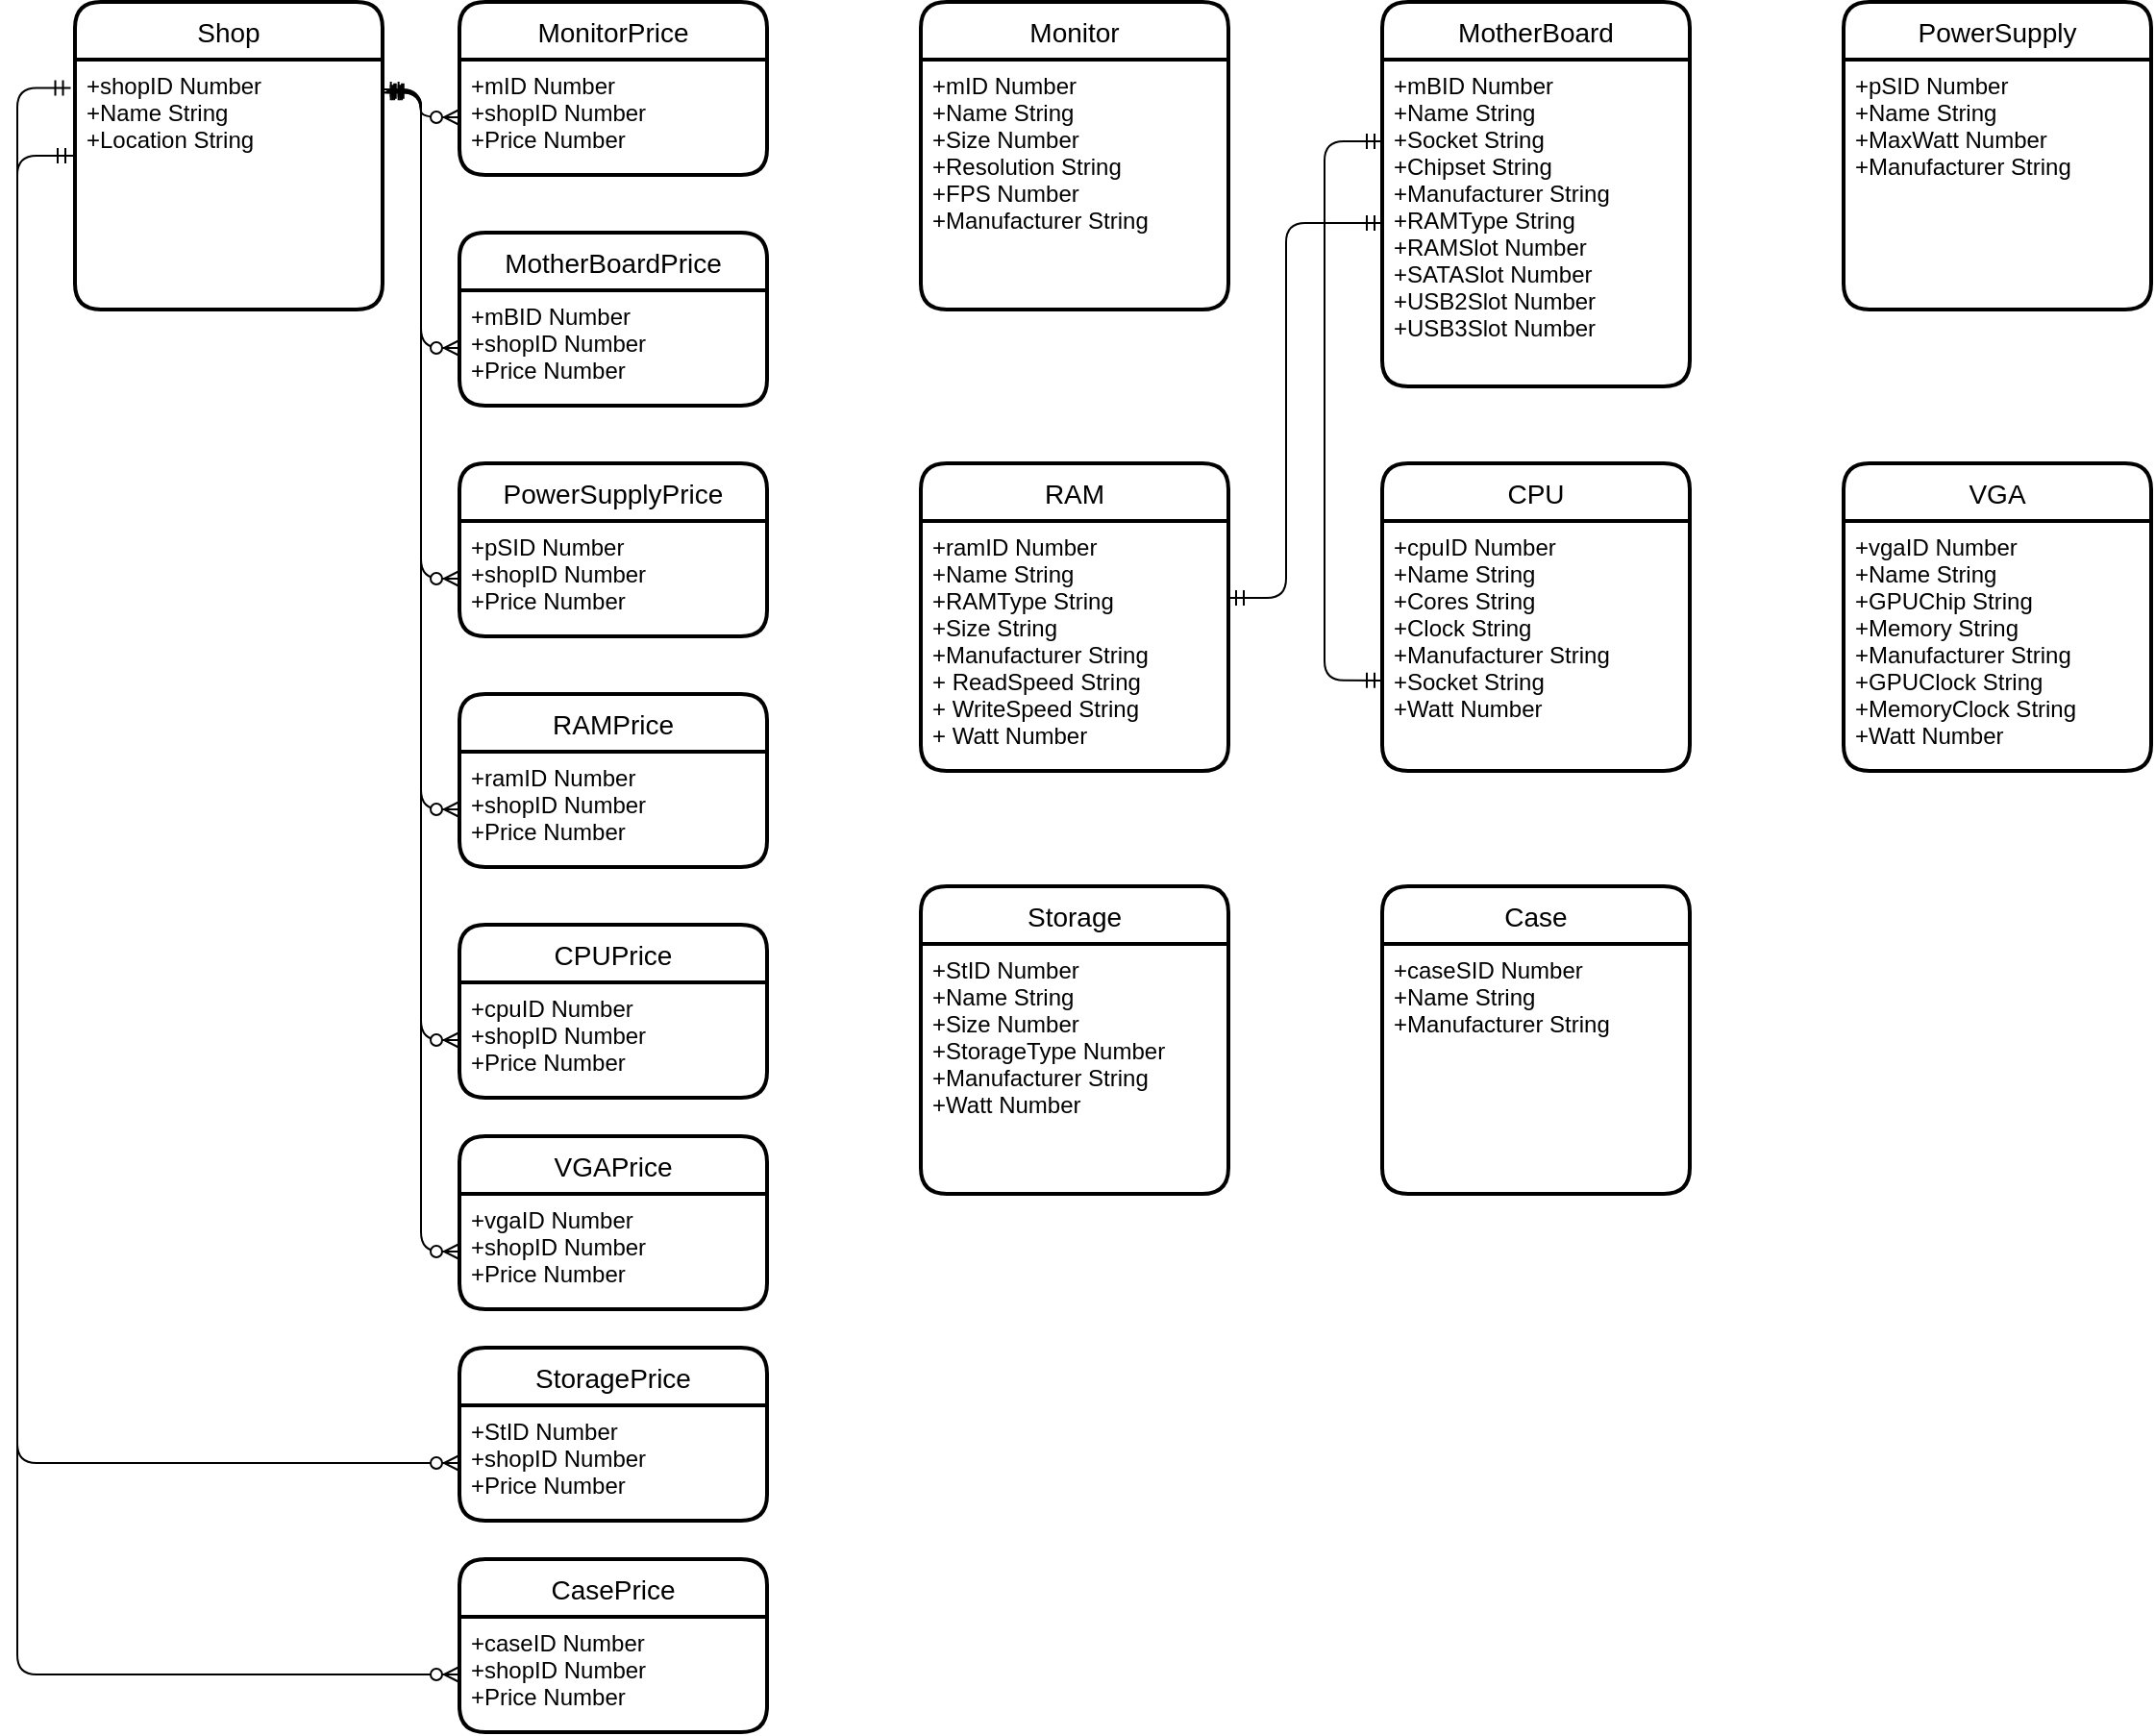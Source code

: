 <mxfile version="13.9.9" type="device"><diagram id="I4KjLYYpb_Vw6qXLvbEu" name="Page-1"><mxGraphModel dx="1574" dy="285" grid="1" gridSize="10" guides="1" tooltips="1" connect="1" arrows="1" fold="1" page="1" pageScale="1" pageWidth="1100" pageHeight="850" math="0" shadow="0"><root><mxCell id="0"/><mxCell id="1" parent="0"/><mxCell id="7k3k6SperPlyHeeVBd2u-49" value="MotherBoard" style="swimlane;childLayout=stackLayout;horizontal=1;startSize=30;horizontalStack=0;rounded=1;fontSize=14;fontStyle=0;strokeWidth=2;resizeParent=0;resizeLast=1;shadow=0;dashed=0;align=center;" parent="1" vertex="1"><mxGeometry x="280" y="40" width="160" height="200" as="geometry"/></mxCell><mxCell id="7k3k6SperPlyHeeVBd2u-50" value="+mBID Number&#10;+Name String&#10;+Socket String&#10;+Chipset String&#10;+Manufacturer String&#10;+RAMType String&#10;+RAMSlot Number&#10;+SATASlot Number&#10;+USB2Slot Number&#10;+USB3Slot Number" style="align=left;strokeColor=none;fillColor=none;spacingLeft=4;fontSize=12;verticalAlign=top;resizable=0;rotatable=0;part=1;" parent="7k3k6SperPlyHeeVBd2u-49" vertex="1"><mxGeometry y="30" width="160" height="170" as="geometry"/></mxCell><mxCell id="7k3k6SperPlyHeeVBd2u-51" value="RAM" style="swimlane;childLayout=stackLayout;horizontal=1;startSize=30;horizontalStack=0;rounded=1;fontSize=14;fontStyle=0;strokeWidth=2;resizeParent=0;resizeLast=1;shadow=0;dashed=0;align=center;" parent="1" vertex="1"><mxGeometry x="40" y="280" width="160" height="160" as="geometry"/></mxCell><mxCell id="7k3k6SperPlyHeeVBd2u-52" value="+ramID Number&#10;+Name String&#10;+RAMType String&#10;+Size String&#10;+Manufacturer String&#10;+ ReadSpeed String&#10;+ WriteSpeed String&#10;+ Watt Number" style="align=left;strokeColor=none;fillColor=none;spacingLeft=4;fontSize=12;verticalAlign=top;resizable=0;rotatable=0;part=1;" parent="7k3k6SperPlyHeeVBd2u-51" vertex="1"><mxGeometry y="30" width="160" height="130" as="geometry"/></mxCell><mxCell id="7k3k6SperPlyHeeVBd2u-47" value="CPU" style="swimlane;childLayout=stackLayout;horizontal=1;startSize=30;horizontalStack=0;rounded=1;fontSize=14;fontStyle=0;strokeWidth=2;resizeParent=0;resizeLast=1;shadow=0;dashed=0;align=center;" parent="1" vertex="1"><mxGeometry x="280" y="280" width="160" height="160" as="geometry"/></mxCell><mxCell id="7k3k6SperPlyHeeVBd2u-48" value="+cpuID Number&#10;+Name String&#10;+Cores String&#10;+Clock String&#10;+Manufacturer String&#10;+Socket String&#10;+Watt Number" style="align=left;strokeColor=none;fillColor=none;spacingLeft=4;fontSize=12;verticalAlign=top;resizable=0;rotatable=0;part=1;" parent="7k3k6SperPlyHeeVBd2u-47" vertex="1"><mxGeometry y="30" width="160" height="130" as="geometry"/></mxCell><mxCell id="7k3k6SperPlyHeeVBd2u-53" value="VGA" style="swimlane;childLayout=stackLayout;horizontal=1;startSize=30;horizontalStack=0;rounded=1;fontSize=14;fontStyle=0;strokeWidth=2;resizeParent=0;resizeLast=1;shadow=0;dashed=0;align=center;" parent="1" vertex="1"><mxGeometry x="520" y="280" width="160" height="160" as="geometry"/></mxCell><mxCell id="7k3k6SperPlyHeeVBd2u-54" value="+vgaID Number&#10;+Name String&#10;+GPUChip String&#10;+Memory String&#10;+Manufacturer String&#10;+GPUClock String&#10;+MemoryClock String&#10;+Watt Number" style="align=left;strokeColor=none;fillColor=none;spacingLeft=4;fontSize=12;verticalAlign=top;resizable=0;rotatable=0;part=1;" parent="7k3k6SperPlyHeeVBd2u-53" vertex="1"><mxGeometry y="30" width="160" height="130" as="geometry"/></mxCell><mxCell id="7k3k6SperPlyHeeVBd2u-55" value="PowerSupply" style="swimlane;childLayout=stackLayout;horizontal=1;startSize=30;horizontalStack=0;rounded=1;fontSize=14;fontStyle=0;strokeWidth=2;resizeParent=0;resizeLast=1;shadow=0;dashed=0;align=center;" parent="1" vertex="1"><mxGeometry x="520" y="40" width="160" height="160" as="geometry"/></mxCell><mxCell id="7k3k6SperPlyHeeVBd2u-56" value="+pSID Number&#10;+Name String&#10;+MaxWatt Number&#10;+Manufacturer String" style="align=left;strokeColor=none;fillColor=none;spacingLeft=4;fontSize=12;verticalAlign=top;resizable=0;rotatable=0;part=1;" parent="7k3k6SperPlyHeeVBd2u-55" vertex="1"><mxGeometry y="30" width="160" height="130" as="geometry"/></mxCell><mxCell id="7k3k6SperPlyHeeVBd2u-57" value="Monitor" style="swimlane;childLayout=stackLayout;horizontal=1;startSize=30;horizontalStack=0;rounded=1;fontSize=14;fontStyle=0;strokeWidth=2;resizeParent=0;resizeLast=1;shadow=0;dashed=0;align=center;" parent="1" vertex="1"><mxGeometry x="40" y="40" width="160" height="160" as="geometry"/></mxCell><mxCell id="7k3k6SperPlyHeeVBd2u-58" value="+mID Number&#10;+Name String&#10;+Size Number&#10;+Resolution String&#10;+FPS Number&#10;+Manufacturer String" style="align=left;strokeColor=none;fillColor=none;spacingLeft=4;fontSize=12;verticalAlign=top;resizable=0;rotatable=0;part=1;" parent="7k3k6SperPlyHeeVBd2u-57" vertex="1"><mxGeometry y="30" width="160" height="130" as="geometry"/></mxCell><mxCell id="7k3k6SperPlyHeeVBd2u-59" value="" style="edgeStyle=orthogonalEdgeStyle;fontSize=12;html=1;endArrow=ERmandOne;startArrow=ERmandOne;entryX=0;entryY=0.25;entryDx=0;entryDy=0;exitX=0;exitY=0.638;exitDx=0;exitDy=0;exitPerimeter=0;" parent="1" source="7k3k6SperPlyHeeVBd2u-48" target="7k3k6SperPlyHeeVBd2u-50" edge="1"><mxGeometry width="100" height="100" relative="1" as="geometry"><mxPoint x="270" y="230" as="sourcePoint"/><mxPoint x="370" y="130" as="targetPoint"/><Array as="points"><mxPoint x="250" y="393"/><mxPoint x="250" y="113"/></Array></mxGeometry></mxCell><mxCell id="7k3k6SperPlyHeeVBd2u-60" value="" style="edgeStyle=orthogonalEdgeStyle;fontSize=12;html=1;endArrow=ERmandOne;startArrow=ERmandOne;entryX=0;entryY=0.5;entryDx=0;entryDy=0;exitX=1;exitY=0.308;exitDx=0;exitDy=0;exitPerimeter=0;" parent="1" source="7k3k6SperPlyHeeVBd2u-52" target="7k3k6SperPlyHeeVBd2u-50" edge="1"><mxGeometry width="100" height="100" relative="1" as="geometry"><mxPoint x="270" y="230" as="sourcePoint"/><mxPoint x="370" y="130" as="targetPoint"/><Array as="points"><mxPoint x="230" y="350"/><mxPoint x="230" y="155"/></Array></mxGeometry></mxCell><mxCell id="aQD1z_jlbWEZm8WQBPyO-3" value="MonitorPrice" style="swimlane;childLayout=stackLayout;horizontal=1;startSize=30;horizontalStack=0;rounded=1;fontSize=14;fontStyle=0;strokeWidth=2;resizeParent=0;resizeLast=1;shadow=0;dashed=0;align=center;" parent="1" vertex="1"><mxGeometry x="-200" y="40" width="160" height="90" as="geometry"/></mxCell><mxCell id="aQD1z_jlbWEZm8WQBPyO-4" value="+mID Number&#10;+shopID Number&#10;+Price Number" style="align=left;strokeColor=none;fillColor=none;spacingLeft=4;fontSize=12;verticalAlign=top;resizable=0;rotatable=0;part=1;" parent="aQD1z_jlbWEZm8WQBPyO-3" vertex="1"><mxGeometry y="30" width="160" height="60" as="geometry"/></mxCell><mxCell id="7k3k6SperPlyHeeVBd2u-61" value="Storage" style="swimlane;childLayout=stackLayout;horizontal=1;startSize=30;horizontalStack=0;rounded=1;fontSize=14;fontStyle=0;strokeWidth=2;resizeParent=0;resizeLast=1;shadow=0;dashed=0;align=center;" parent="1" vertex="1"><mxGeometry x="40" y="500" width="160" height="160" as="geometry"/></mxCell><mxCell id="7k3k6SperPlyHeeVBd2u-62" value="+StID Number&#10;+Name String&#10;+Size Number&#10;+StorageType Number&#10;+Manufacturer String&#10;+Watt Number" style="align=left;strokeColor=none;fillColor=none;spacingLeft=4;fontSize=12;verticalAlign=top;resizable=0;rotatable=0;part=1;" parent="7k3k6SperPlyHeeVBd2u-61" vertex="1"><mxGeometry y="30" width="160" height="130" as="geometry"/></mxCell><mxCell id="7k3k6SperPlyHeeVBd2u-63" value="Case" style="swimlane;childLayout=stackLayout;horizontal=1;startSize=30;horizontalStack=0;rounded=1;fontSize=14;fontStyle=0;strokeWidth=2;resizeParent=0;resizeLast=1;shadow=0;dashed=0;align=center;" parent="1" vertex="1"><mxGeometry x="280" y="500" width="160" height="160" as="geometry"/></mxCell><mxCell id="7k3k6SperPlyHeeVBd2u-64" value="+caseSID Number&#10;+Name String&#10;+Manufacturer String" style="align=left;strokeColor=none;fillColor=none;spacingLeft=4;fontSize=12;verticalAlign=top;resizable=0;rotatable=0;part=1;" parent="7k3k6SperPlyHeeVBd2u-63" vertex="1"><mxGeometry y="30" width="160" height="130" as="geometry"/></mxCell><mxCell id="aQD1z_jlbWEZm8WQBPyO-1" value="Shop" style="swimlane;childLayout=stackLayout;horizontal=1;startSize=30;horizontalStack=0;rounded=1;fontSize=14;fontStyle=0;strokeWidth=2;resizeParent=0;resizeLast=1;shadow=0;dashed=0;align=center;" parent="1" vertex="1"><mxGeometry x="-400" y="40" width="160" height="160" as="geometry"/></mxCell><mxCell id="aQD1z_jlbWEZm8WQBPyO-2" value="+shopID Number&#10;+Name String&#10;+Location String" style="align=left;strokeColor=none;fillColor=none;spacingLeft=4;fontSize=12;verticalAlign=top;resizable=0;rotatable=0;part=1;" parent="aQD1z_jlbWEZm8WQBPyO-1" vertex="1"><mxGeometry y="30" width="160" height="130" as="geometry"/></mxCell><mxCell id="aQD1z_jlbWEZm8WQBPyO-5" value="MotherBoardPrice" style="swimlane;childLayout=stackLayout;horizontal=1;startSize=30;horizontalStack=0;rounded=1;fontSize=14;fontStyle=0;strokeWidth=2;resizeParent=0;resizeLast=1;shadow=0;dashed=0;align=center;" parent="1" vertex="1"><mxGeometry x="-200" y="160" width="160" height="90" as="geometry"/></mxCell><mxCell id="aQD1z_jlbWEZm8WQBPyO-6" value="+mBID Number&#10;+shopID Number&#10;+Price Number" style="align=left;strokeColor=none;fillColor=none;spacingLeft=4;fontSize=12;verticalAlign=top;resizable=0;rotatable=0;part=1;" parent="aQD1z_jlbWEZm8WQBPyO-5" vertex="1"><mxGeometry y="30" width="160" height="60" as="geometry"/></mxCell><mxCell id="aQD1z_jlbWEZm8WQBPyO-7" value="PowerSupplyPrice" style="swimlane;childLayout=stackLayout;horizontal=1;startSize=30;horizontalStack=0;rounded=1;fontSize=14;fontStyle=0;strokeWidth=2;resizeParent=0;resizeLast=1;shadow=0;dashed=0;align=center;" parent="1" vertex="1"><mxGeometry x="-200" y="280" width="160" height="90" as="geometry"/></mxCell><mxCell id="aQD1z_jlbWEZm8WQBPyO-8" value="+pSID Number&#10;+shopID Number&#10;+Price Number" style="align=left;strokeColor=none;fillColor=none;spacingLeft=4;fontSize=12;verticalAlign=top;resizable=0;rotatable=0;part=1;" parent="aQD1z_jlbWEZm8WQBPyO-7" vertex="1"><mxGeometry y="30" width="160" height="60" as="geometry"/></mxCell><mxCell id="aQD1z_jlbWEZm8WQBPyO-9" value="RAMPrice" style="swimlane;childLayout=stackLayout;horizontal=1;startSize=30;horizontalStack=0;rounded=1;fontSize=14;fontStyle=0;strokeWidth=2;resizeParent=0;resizeLast=1;shadow=0;dashed=0;align=center;" parent="1" vertex="1"><mxGeometry x="-200" y="400" width="160" height="90" as="geometry"/></mxCell><mxCell id="aQD1z_jlbWEZm8WQBPyO-10" value="+ramID Number&#10;+shopID Number&#10;+Price Number" style="align=left;strokeColor=none;fillColor=none;spacingLeft=4;fontSize=12;verticalAlign=top;resizable=0;rotatable=0;part=1;" parent="aQD1z_jlbWEZm8WQBPyO-9" vertex="1"><mxGeometry y="30" width="160" height="60" as="geometry"/></mxCell><mxCell id="aQD1z_jlbWEZm8WQBPyO-11" value="CPUPrice" style="swimlane;childLayout=stackLayout;horizontal=1;startSize=30;horizontalStack=0;rounded=1;fontSize=14;fontStyle=0;strokeWidth=2;resizeParent=0;resizeLast=1;shadow=0;dashed=0;align=center;" parent="1" vertex="1"><mxGeometry x="-200" y="520" width="160" height="90" as="geometry"/></mxCell><mxCell id="aQD1z_jlbWEZm8WQBPyO-12" value="+cpuID Number&#10;+shopID Number&#10;+Price Number" style="align=left;strokeColor=none;fillColor=none;spacingLeft=4;fontSize=12;verticalAlign=top;resizable=0;rotatable=0;part=1;" parent="aQD1z_jlbWEZm8WQBPyO-11" vertex="1"><mxGeometry y="30" width="160" height="60" as="geometry"/></mxCell><mxCell id="aQD1z_jlbWEZm8WQBPyO-13" value="VGAPrice" style="swimlane;childLayout=stackLayout;horizontal=1;startSize=30;horizontalStack=0;rounded=1;fontSize=14;fontStyle=0;strokeWidth=2;resizeParent=0;resizeLast=1;shadow=0;dashed=0;align=center;" parent="1" vertex="1"><mxGeometry x="-200" y="630" width="160" height="90" as="geometry"/></mxCell><mxCell id="aQD1z_jlbWEZm8WQBPyO-14" value="+vgaID Number&#10;+shopID Number&#10;+Price Number" style="align=left;strokeColor=none;fillColor=none;spacingLeft=4;fontSize=12;verticalAlign=top;resizable=0;rotatable=0;part=1;" parent="aQD1z_jlbWEZm8WQBPyO-13" vertex="1"><mxGeometry y="30" width="160" height="60" as="geometry"/></mxCell><mxCell id="aQD1z_jlbWEZm8WQBPyO-15" value="StoragePrice" style="swimlane;childLayout=stackLayout;horizontal=1;startSize=30;horizontalStack=0;rounded=1;fontSize=14;fontStyle=0;strokeWidth=2;resizeParent=0;resizeLast=1;shadow=0;dashed=0;align=center;" parent="1" vertex="1"><mxGeometry x="-200" y="740" width="160" height="90" as="geometry"/></mxCell><mxCell id="aQD1z_jlbWEZm8WQBPyO-16" value="+StID Number&#10;+shopID Number&#10;+Price Number" style="align=left;strokeColor=none;fillColor=none;spacingLeft=4;fontSize=12;verticalAlign=top;resizable=0;rotatable=0;part=1;" parent="aQD1z_jlbWEZm8WQBPyO-15" vertex="1"><mxGeometry y="30" width="160" height="60" as="geometry"/></mxCell><mxCell id="aQD1z_jlbWEZm8WQBPyO-17" value="CasePrice" style="swimlane;childLayout=stackLayout;horizontal=1;startSize=30;horizontalStack=0;rounded=1;fontSize=14;fontStyle=0;strokeWidth=2;resizeParent=0;resizeLast=1;shadow=0;dashed=0;align=center;" parent="1" vertex="1"><mxGeometry x="-200" y="850" width="160" height="90" as="geometry"/></mxCell><mxCell id="aQD1z_jlbWEZm8WQBPyO-18" value="+caseID Number&#10;+shopID Number&#10;+Price Number" style="align=left;strokeColor=none;fillColor=none;spacingLeft=4;fontSize=12;verticalAlign=top;resizable=0;rotatable=0;part=1;" parent="aQD1z_jlbWEZm8WQBPyO-17" vertex="1"><mxGeometry y="30" width="160" height="60" as="geometry"/></mxCell><mxCell id="aQD1z_jlbWEZm8WQBPyO-20" value="" style="fontSize=12;html=1;endArrow=ERzeroToMany;startArrow=ERmandOne;exitX=1.013;exitY=0.132;exitDx=0;exitDy=0;exitPerimeter=0;entryX=0;entryY=0.5;entryDx=0;entryDy=0;edgeStyle=orthogonalEdgeStyle;" parent="1" source="aQD1z_jlbWEZm8WQBPyO-2" target="aQD1z_jlbWEZm8WQBPyO-4" edge="1"><mxGeometry width="100" height="100" relative="1" as="geometry"><mxPoint x="-440" y="390" as="sourcePoint"/><mxPoint x="-290" y="280" as="targetPoint"/></mxGeometry></mxCell><mxCell id="aQD1z_jlbWEZm8WQBPyO-21" value="" style="fontSize=12;html=1;endArrow=ERzeroToMany;startArrow=ERmandOne;exitX=1.013;exitY=0.126;exitDx=0;exitDy=0;exitPerimeter=0;entryX=0;entryY=0.5;entryDx=0;entryDy=0;edgeStyle=orthogonalEdgeStyle;" parent="1" source="aQD1z_jlbWEZm8WQBPyO-2" target="aQD1z_jlbWEZm8WQBPyO-6" edge="1"><mxGeometry width="100" height="100" relative="1" as="geometry"><mxPoint x="-300.0" y="280" as="sourcePoint"/><mxPoint x="-262.08" y="292.84" as="targetPoint"/></mxGeometry></mxCell><mxCell id="aQD1z_jlbWEZm8WQBPyO-22" value="" style="fontSize=12;html=1;endArrow=ERzeroToMany;startArrow=ERmandOne;exitX=1.007;exitY=0.132;exitDx=0;exitDy=0;exitPerimeter=0;entryX=0;entryY=0.5;entryDx=0;entryDy=0;edgeStyle=orthogonalEdgeStyle;" parent="1" source="aQD1z_jlbWEZm8WQBPyO-2" target="aQD1z_jlbWEZm8WQBPyO-8" edge="1"><mxGeometry width="100" height="100" relative="1" as="geometry"><mxPoint x="-227.92" y="96.38" as="sourcePoint"/><mxPoint x="-190" y="230" as="targetPoint"/></mxGeometry></mxCell><mxCell id="aQD1z_jlbWEZm8WQBPyO-24" value="" style="fontSize=12;html=1;endArrow=ERzeroToMany;startArrow=ERmandOne;exitX=1.018;exitY=0.126;exitDx=0;exitDy=0;exitPerimeter=0;entryX=0;entryY=0.5;entryDx=0;entryDy=0;edgeStyle=orthogonalEdgeStyle;" parent="1" source="aQD1z_jlbWEZm8WQBPyO-2" target="aQD1z_jlbWEZm8WQBPyO-10" edge="1"><mxGeometry width="100" height="100" relative="1" as="geometry"><mxPoint x="-228.88" y="97.16" as="sourcePoint"/><mxPoint x="-190" y="350" as="targetPoint"/></mxGeometry></mxCell><mxCell id="aQD1z_jlbWEZm8WQBPyO-25" value="" style="fontSize=12;html=1;endArrow=ERzeroToMany;startArrow=ERmandOne;exitX=1.002;exitY=0.132;exitDx=0;exitDy=0;exitPerimeter=0;entryX=0;entryY=0.5;entryDx=0;entryDy=0;edgeStyle=orthogonalEdgeStyle;" parent="1" source="aQD1z_jlbWEZm8WQBPyO-2" target="aQD1z_jlbWEZm8WQBPyO-12" edge="1"><mxGeometry width="100" height="100" relative="1" as="geometry"><mxPoint x="-227.12" y="96.38" as="sourcePoint"/><mxPoint x="-190" y="470.0" as="targetPoint"/></mxGeometry></mxCell><mxCell id="aQD1z_jlbWEZm8WQBPyO-26" value="" style="fontSize=12;html=1;endArrow=ERzeroToMany;startArrow=ERmandOne;exitX=1.002;exitY=0.119;exitDx=0;exitDy=0;exitPerimeter=0;entryX=0;entryY=0.5;entryDx=0;entryDy=0;edgeStyle=orthogonalEdgeStyle;" parent="1" source="aQD1z_jlbWEZm8WQBPyO-2" target="aQD1z_jlbWEZm8WQBPyO-14" edge="1"><mxGeometry width="100" height="100" relative="1" as="geometry"><mxPoint x="-229.68" y="97.16" as="sourcePoint"/><mxPoint x="-190" y="590.0" as="targetPoint"/><Array as="points"><mxPoint x="-220" y="86"/><mxPoint x="-220" y="690"/></Array></mxGeometry></mxCell><mxCell id="aQD1z_jlbWEZm8WQBPyO-27" value="" style="fontSize=12;html=1;endArrow=ERzeroToMany;startArrow=ERmandOne;exitX=-0.014;exitY=0.113;exitDx=0;exitDy=0;exitPerimeter=0;entryX=0;entryY=0.5;entryDx=0;entryDy=0;edgeStyle=orthogonalEdgeStyle;" parent="1" source="aQD1z_jlbWEZm8WQBPyO-2" target="aQD1z_jlbWEZm8WQBPyO-16" edge="1"><mxGeometry width="100" height="100" relative="1" as="geometry"><mxPoint x="-229.68" y="95.47" as="sourcePoint"/><mxPoint x="-190" y="700" as="targetPoint"/><Array as="points"><mxPoint x="-430" y="85"/><mxPoint x="-430" y="800"/></Array></mxGeometry></mxCell><mxCell id="aQD1z_jlbWEZm8WQBPyO-28" value="" style="fontSize=12;html=1;endArrow=ERzeroToMany;startArrow=ERmandOne;entryX=0;entryY=0.5;entryDx=0;entryDy=0;edgeStyle=orthogonalEdgeStyle;" parent="1" target="aQD1z_jlbWEZm8WQBPyO-18" edge="1"><mxGeometry width="100" height="100" relative="1" as="geometry"><mxPoint x="-401" y="120" as="sourcePoint"/><mxPoint x="-190" y="810" as="targetPoint"/><Array as="points"><mxPoint x="-430" y="120"/><mxPoint x="-430" y="910"/></Array></mxGeometry></mxCell></root></mxGraphModel></diagram></mxfile>